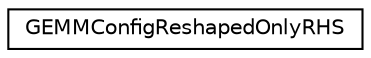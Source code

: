 digraph "Graphical Class Hierarchy"
{
 // LATEX_PDF_SIZE
  edge [fontname="Helvetica",fontsize="10",labelfontname="Helvetica",labelfontsize="10"];
  node [fontname="Helvetica",fontsize="10",shape=record];
  rankdir="LR";
  Node0 [label="GEMMConfigReshapedOnlyRHS",height=0.2,width=0.4,color="black", fillcolor="white", style="filled",URL="$structarm__compute_1_1mlgo_1_1_g_e_m_m_config_reshaped_only_r_h_s.xhtml",tooltip="GEMM Configuration for Reshaped Only RHS kernel."];
}
